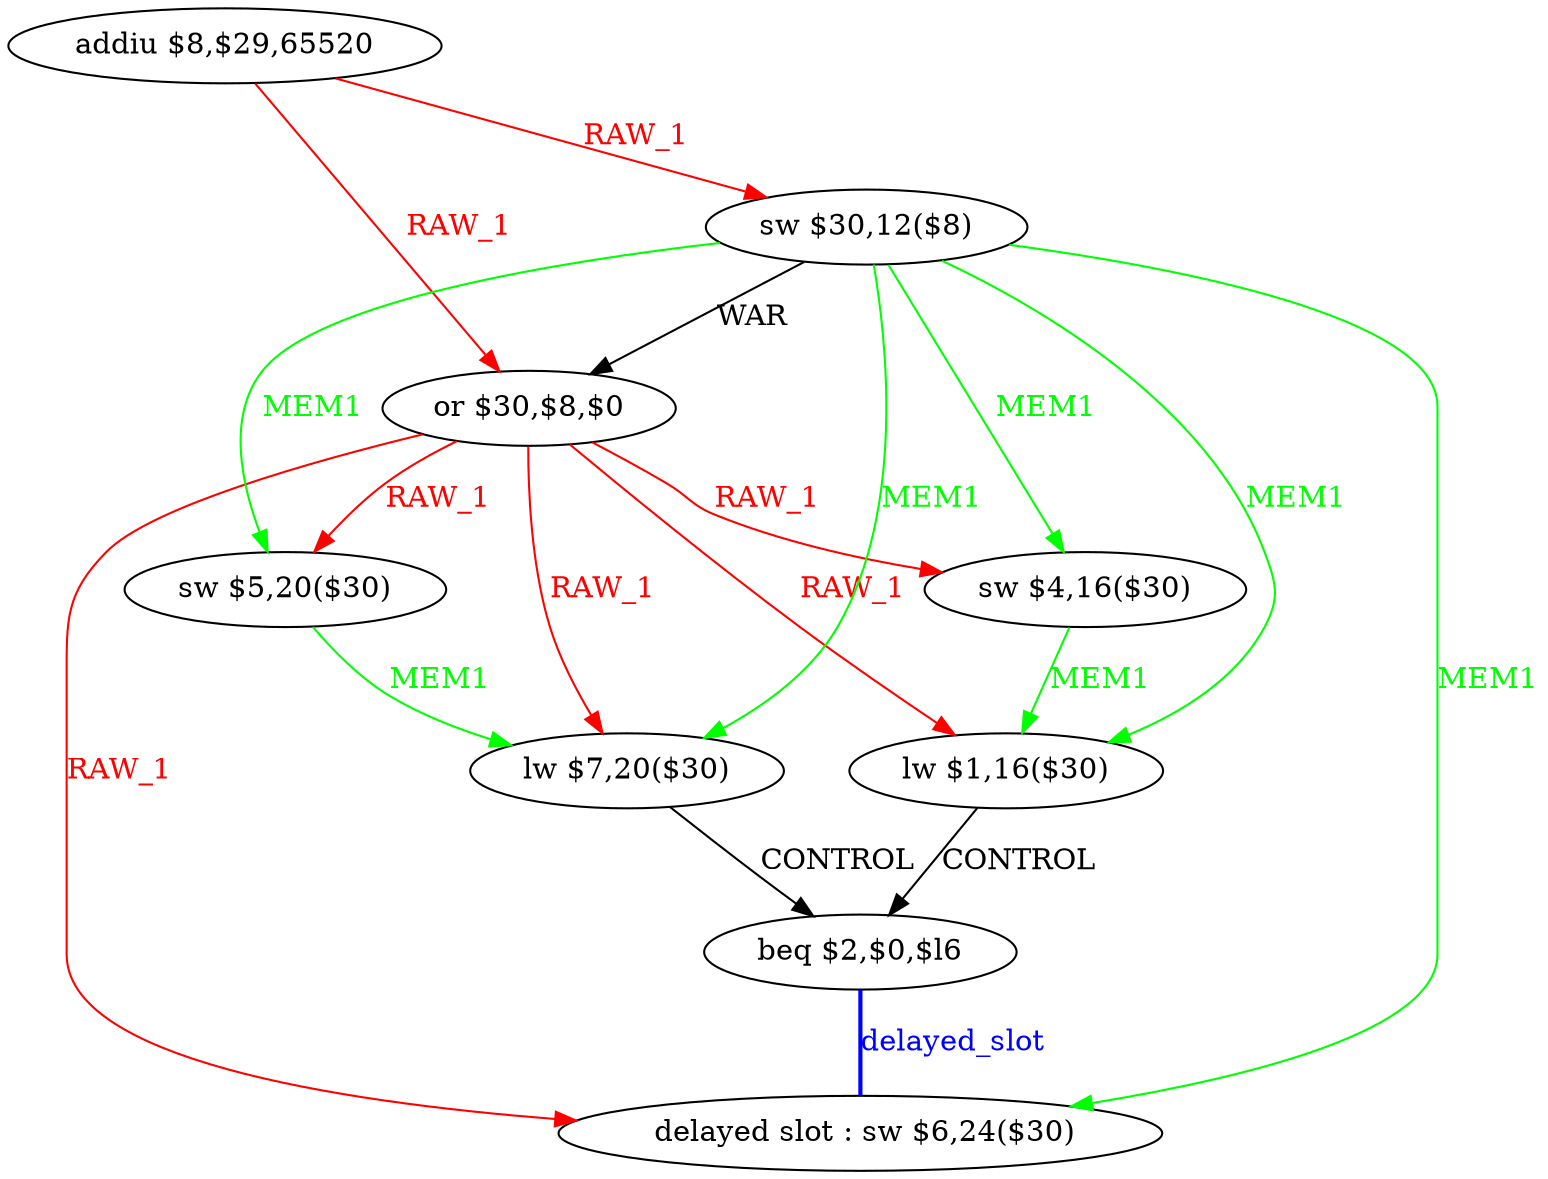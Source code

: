 digraph G1 {
node [shape = ellipse];
i8 [label = " delayed slot : sw $6,24($30)"] ;
i7 ->  i8 [style = bold, dir= none, fontcolor = blue, color = blue, label= "delayed_slot"];
i7 [label = "beq $2,$0,$l6"] ;
i0 [label = "addiu $8,$29,65520"] ;
i0 ->  i2 [color = red, fontcolor = red, label= "RAW_1"];
i0 ->  i1 [color = red, fontcolor = red, label= "RAW_1"];
i2 [label = "or $30,$8,$0"] ;
i2 ->  i8 [color = red, fontcolor = red, label= "RAW_1"];
i2 ->  i6 [color = red, fontcolor = red, label= "RAW_1"];
i2 ->  i5 [color = red, fontcolor = red, label= "RAW_1"];
i2 ->  i4 [color = red, fontcolor = red, label= "RAW_1"];
i2 ->  i3 [color = red, fontcolor = red, label= "RAW_1"];
i6 [label = "lw $7,20($30)"] ;
i6 ->  i7 [label= "CONTROL"];
i5 [label = "lw $1,16($30)"] ;
i5 ->  i7 [label= "CONTROL"];
i4 [label = "sw $5,20($30)"] ;
i4 ->  i6 [color = green, fontcolor = green, label= "MEM1"];
i3 [label = "sw $4,16($30)"] ;
i3 ->  i5 [color = green, fontcolor = green, label= "MEM1"];
i1 [label = "sw $30,12($8)"] ;
i1 ->  i8 [color = green, fontcolor = green, label= "MEM1"];
i1 ->  i6 [color = green, fontcolor = green, label= "MEM1"];
i1 ->  i5 [color = green, fontcolor = green, label= "MEM1"];
i1 ->  i4 [color = green, fontcolor = green, label= "MEM1"];
i1 ->  i3 [color = green, fontcolor = green, label= "MEM1"];
i1 ->  i2 [label= "WAR"];
}

